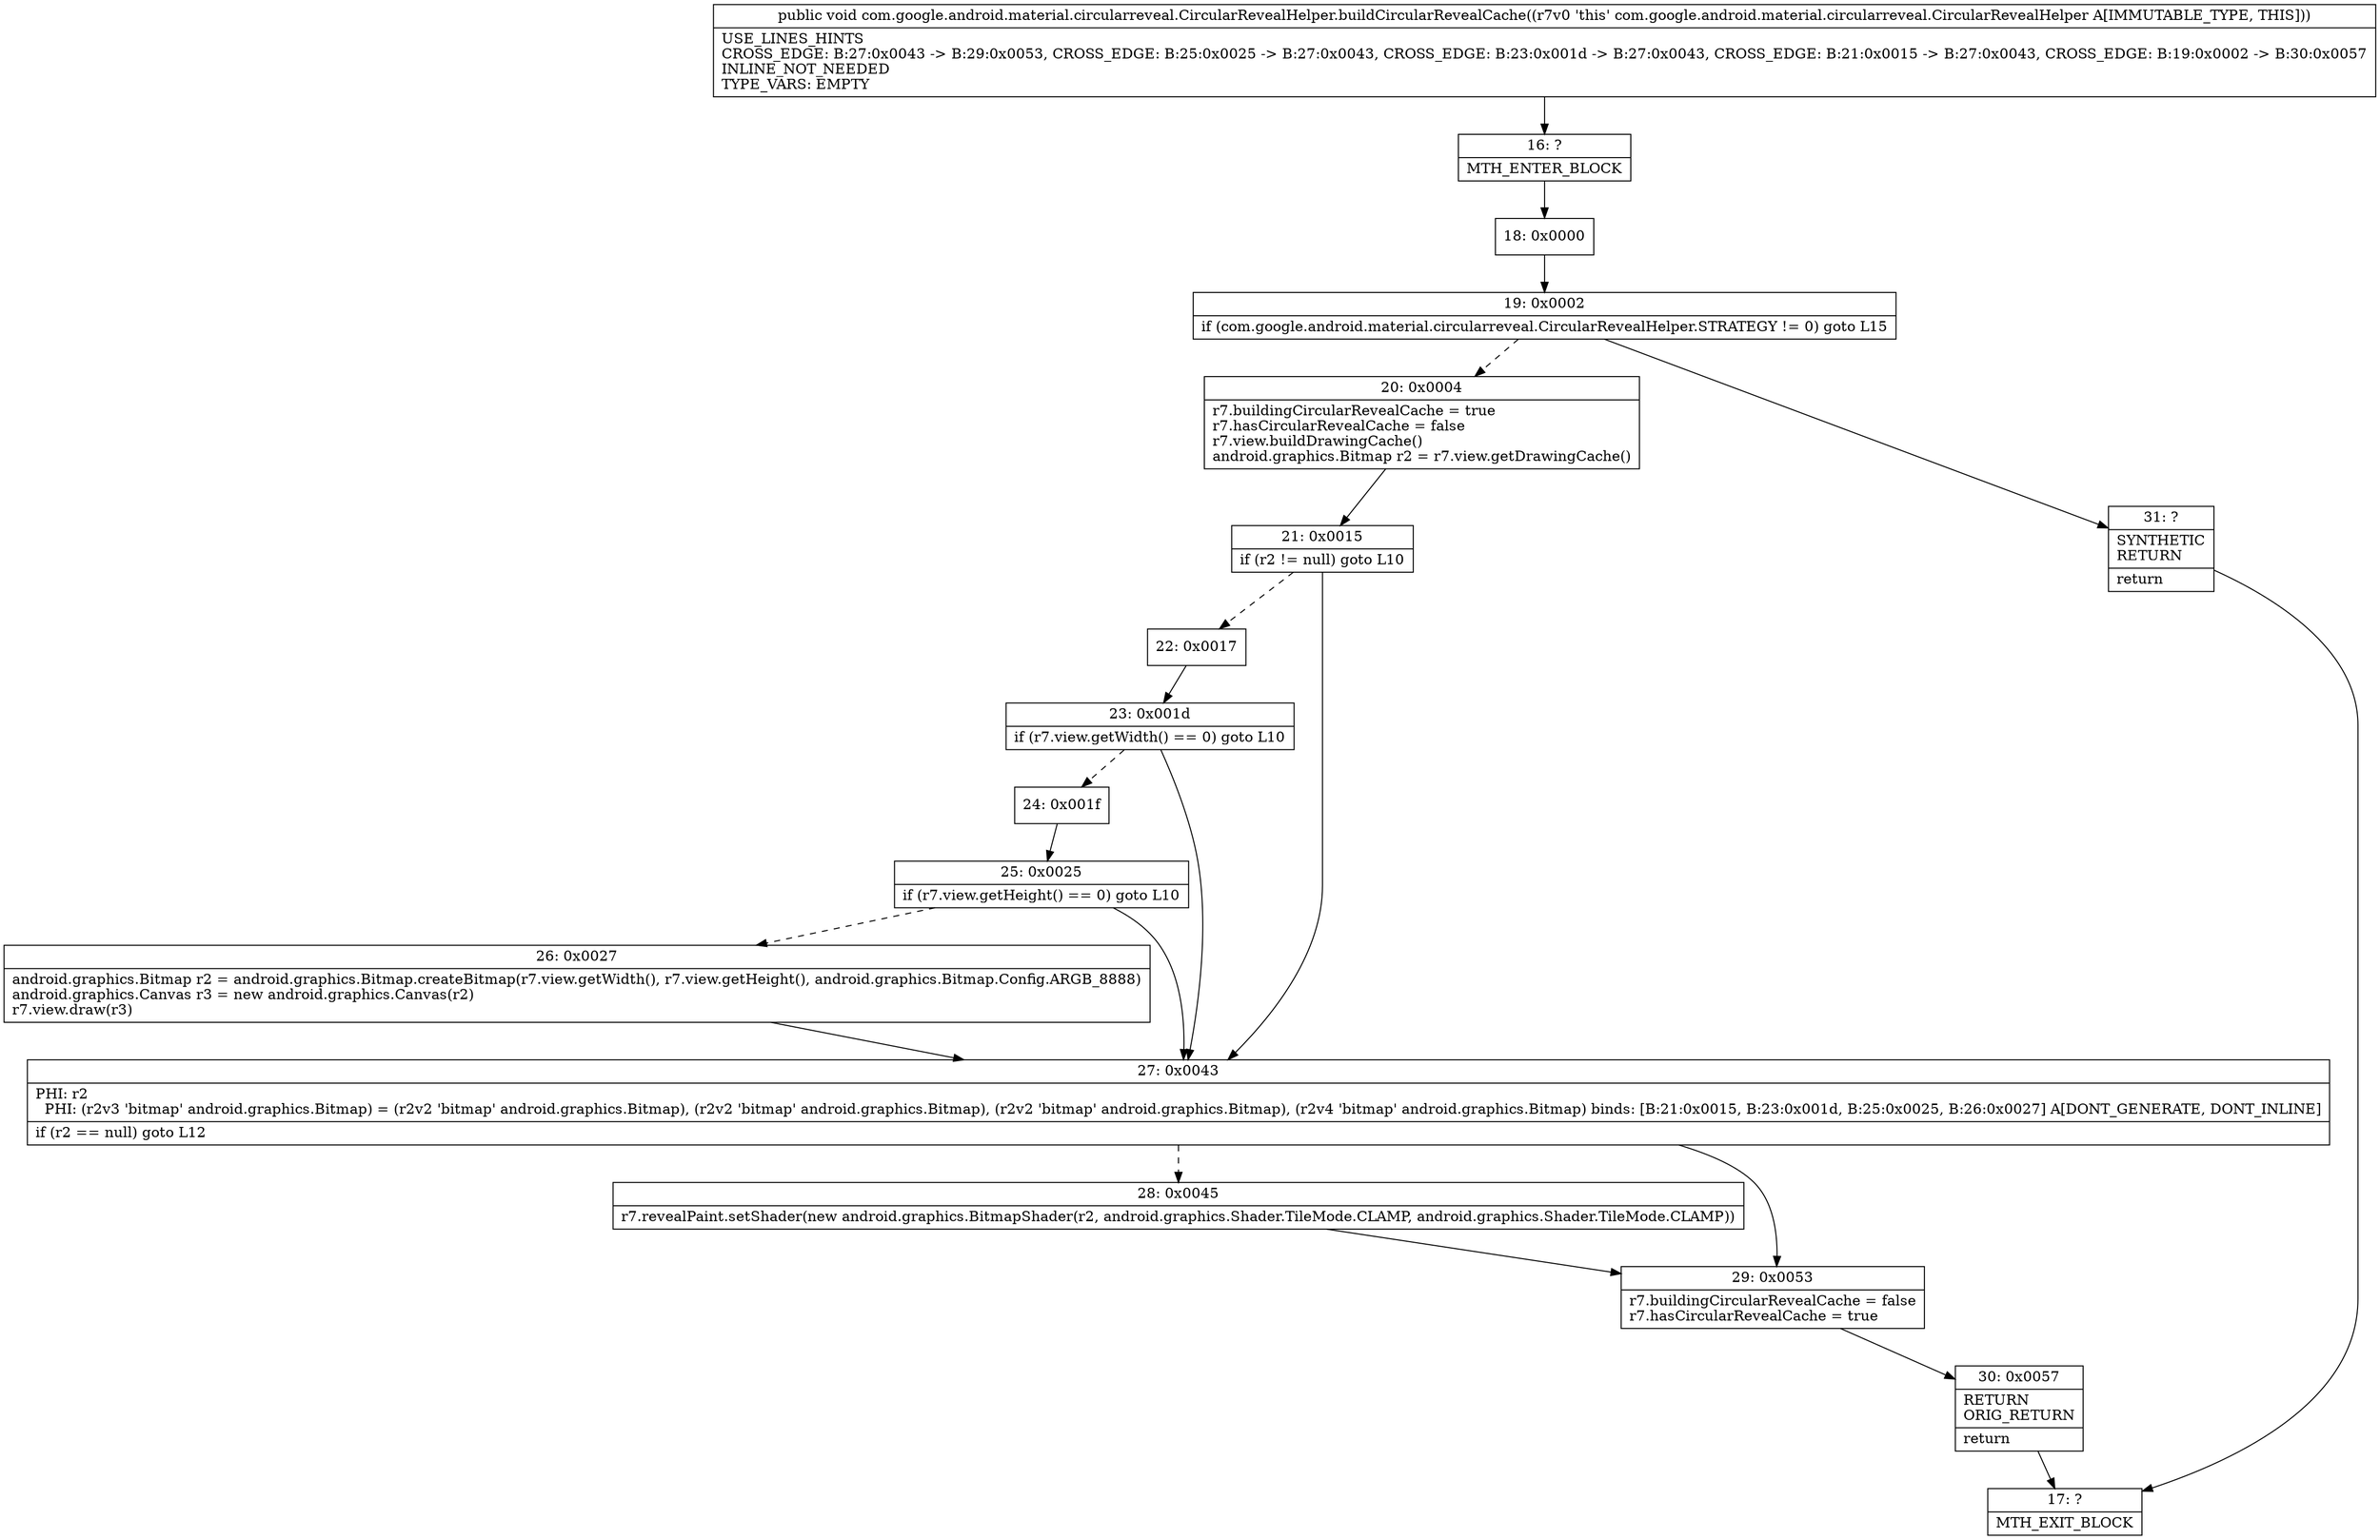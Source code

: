 digraph "CFG forcom.google.android.material.circularreveal.CircularRevealHelper.buildCircularRevealCache()V" {
Node_16 [shape=record,label="{16\:\ ?|MTH_ENTER_BLOCK\l}"];
Node_18 [shape=record,label="{18\:\ 0x0000}"];
Node_19 [shape=record,label="{19\:\ 0x0002|if (com.google.android.material.circularreveal.CircularRevealHelper.STRATEGY != 0) goto L15\l}"];
Node_20 [shape=record,label="{20\:\ 0x0004|r7.buildingCircularRevealCache = true\lr7.hasCircularRevealCache = false\lr7.view.buildDrawingCache()\landroid.graphics.Bitmap r2 = r7.view.getDrawingCache()\l}"];
Node_21 [shape=record,label="{21\:\ 0x0015|if (r2 != null) goto L10\l}"];
Node_22 [shape=record,label="{22\:\ 0x0017}"];
Node_23 [shape=record,label="{23\:\ 0x001d|if (r7.view.getWidth() == 0) goto L10\l}"];
Node_24 [shape=record,label="{24\:\ 0x001f}"];
Node_25 [shape=record,label="{25\:\ 0x0025|if (r7.view.getHeight() == 0) goto L10\l}"];
Node_26 [shape=record,label="{26\:\ 0x0027|android.graphics.Bitmap r2 = android.graphics.Bitmap.createBitmap(r7.view.getWidth(), r7.view.getHeight(), android.graphics.Bitmap.Config.ARGB_8888)\landroid.graphics.Canvas r3 = new android.graphics.Canvas(r2)\lr7.view.draw(r3)\l}"];
Node_27 [shape=record,label="{27\:\ 0x0043|PHI: r2 \l  PHI: (r2v3 'bitmap' android.graphics.Bitmap) = (r2v2 'bitmap' android.graphics.Bitmap), (r2v2 'bitmap' android.graphics.Bitmap), (r2v2 'bitmap' android.graphics.Bitmap), (r2v4 'bitmap' android.graphics.Bitmap) binds: [B:21:0x0015, B:23:0x001d, B:25:0x0025, B:26:0x0027] A[DONT_GENERATE, DONT_INLINE]\l|if (r2 == null) goto L12\l}"];
Node_28 [shape=record,label="{28\:\ 0x0045|r7.revealPaint.setShader(new android.graphics.BitmapShader(r2, android.graphics.Shader.TileMode.CLAMP, android.graphics.Shader.TileMode.CLAMP))\l}"];
Node_29 [shape=record,label="{29\:\ 0x0053|r7.buildingCircularRevealCache = false\lr7.hasCircularRevealCache = true\l}"];
Node_30 [shape=record,label="{30\:\ 0x0057|RETURN\lORIG_RETURN\l|return\l}"];
Node_17 [shape=record,label="{17\:\ ?|MTH_EXIT_BLOCK\l}"];
Node_31 [shape=record,label="{31\:\ ?|SYNTHETIC\lRETURN\l|return\l}"];
MethodNode[shape=record,label="{public void com.google.android.material.circularreveal.CircularRevealHelper.buildCircularRevealCache((r7v0 'this' com.google.android.material.circularreveal.CircularRevealHelper A[IMMUTABLE_TYPE, THIS]))  | USE_LINES_HINTS\lCROSS_EDGE: B:27:0x0043 \-\> B:29:0x0053, CROSS_EDGE: B:25:0x0025 \-\> B:27:0x0043, CROSS_EDGE: B:23:0x001d \-\> B:27:0x0043, CROSS_EDGE: B:21:0x0015 \-\> B:27:0x0043, CROSS_EDGE: B:19:0x0002 \-\> B:30:0x0057\lINLINE_NOT_NEEDED\lTYPE_VARS: EMPTY\l}"];
MethodNode -> Node_16;Node_16 -> Node_18;
Node_18 -> Node_19;
Node_19 -> Node_20[style=dashed];
Node_19 -> Node_31;
Node_20 -> Node_21;
Node_21 -> Node_22[style=dashed];
Node_21 -> Node_27;
Node_22 -> Node_23;
Node_23 -> Node_24[style=dashed];
Node_23 -> Node_27;
Node_24 -> Node_25;
Node_25 -> Node_26[style=dashed];
Node_25 -> Node_27;
Node_26 -> Node_27;
Node_27 -> Node_28[style=dashed];
Node_27 -> Node_29;
Node_28 -> Node_29;
Node_29 -> Node_30;
Node_30 -> Node_17;
Node_31 -> Node_17;
}

